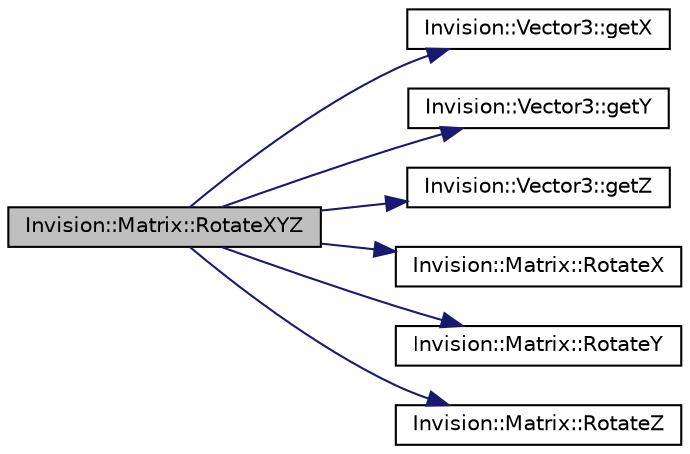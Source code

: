 digraph "Invision::Matrix::RotateXYZ"
{
 // LATEX_PDF_SIZE
  edge [fontname="Helvetica",fontsize="10",labelfontname="Helvetica",labelfontsize="10"];
  node [fontname="Helvetica",fontsize="10",shape=record];
  rankdir="LR";
  Node1 [label="Invision::Matrix::RotateXYZ",height=0.2,width=0.4,color="black", fillcolor="grey75", style="filled", fontcolor="black",tooltip="rotate around XYZ axis"];
  Node1 -> Node2 [color="midnightblue",fontsize="10",style="solid",fontname="Helvetica"];
  Node2 [label="Invision::Vector3::getX",height=0.2,width=0.4,color="black", fillcolor="white", style="filled",URL="$class_invision_1_1_vector3.html#a3a197c5a7722a3a6d3741a83cfff409c",tooltip="returns X coordinate"];
  Node1 -> Node3 [color="midnightblue",fontsize="10",style="solid",fontname="Helvetica"];
  Node3 [label="Invision::Vector3::getY",height=0.2,width=0.4,color="black", fillcolor="white", style="filled",URL="$class_invision_1_1_vector3.html#a06268a0da00683ebb8690a704246d9ca",tooltip="returns Y coordinate"];
  Node1 -> Node4 [color="midnightblue",fontsize="10",style="solid",fontname="Helvetica"];
  Node4 [label="Invision::Vector3::getZ",height=0.2,width=0.4,color="black", fillcolor="white", style="filled",URL="$class_invision_1_1_vector3.html#a1103f0cdb87b9aa47c33ec2c0dad473f",tooltip="returns Z coordinate"];
  Node1 -> Node5 [color="midnightblue",fontsize="10",style="solid",fontname="Helvetica"];
  Node5 [label="Invision::Matrix::RotateX",height=0.2,width=0.4,color="black", fillcolor="white", style="filled",URL="$class_invision_1_1_matrix.html#adcf61c02eb6dc5941dd68695763f0169",tooltip="rotate around X axis"];
  Node1 -> Node6 [color="midnightblue",fontsize="10",style="solid",fontname="Helvetica"];
  Node6 [label="Invision::Matrix::RotateY",height=0.2,width=0.4,color="black", fillcolor="white", style="filled",URL="$class_invision_1_1_matrix.html#ade0b5eef43cf9c85b17379bab3b12f10",tooltip="rotate around Y axis"];
  Node1 -> Node7 [color="midnightblue",fontsize="10",style="solid",fontname="Helvetica"];
  Node7 [label="Invision::Matrix::RotateZ",height=0.2,width=0.4,color="black", fillcolor="white", style="filled",URL="$class_invision_1_1_matrix.html#a86c8539845241ca3caa7f73d9f2d5684",tooltip="rotate around Z axis"];
}

